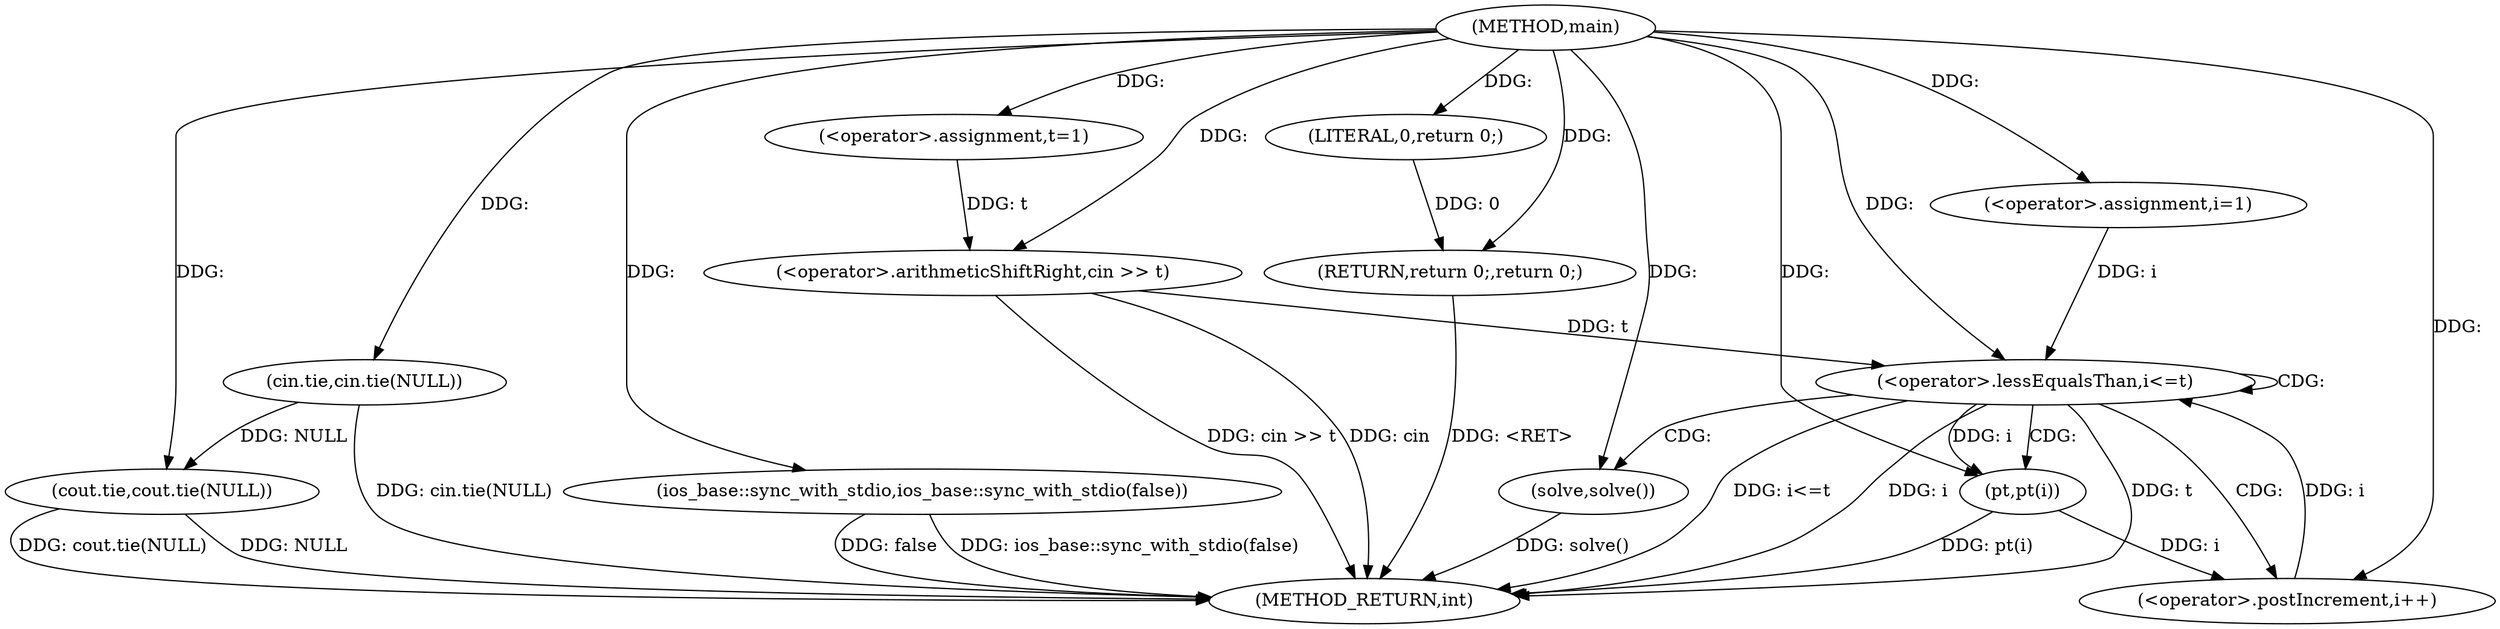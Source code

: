 digraph "main" {  
"1001329" [label = "(METHOD,main)" ]
"1001360" [label = "(METHOD_RETURN,int)" ]
"1001331" [label = "(ios_base::sync_with_stdio,ios_base::sync_with_stdio(false))" ]
"1001333" [label = "(cin.tie,cin.tie(NULL))" ]
"1001335" [label = "(cout.tie,cout.tie(NULL))" ]
"1001338" [label = "(<operator>.assignment,t=1)" ]
"1001341" [label = "(<operator>.arithmeticShiftRight,cin >> t)" ]
"1001358" [label = "(RETURN,return 0;,return 0;)" ]
"1001346" [label = "(<operator>.assignment,i=1)" ]
"1001349" [label = "(<operator>.lessEqualsThan,i<=t)" ]
"1001352" [label = "(<operator>.postIncrement,i++)" ]
"1001359" [label = "(LITERAL,0,return 0;)" ]
"1001355" [label = "(pt,pt(i))" ]
"1001357" [label = "(solve,solve())" ]
  "1001331" -> "1001360"  [ label = "DDG: ios_base::sync_with_stdio(false)"] 
  "1001333" -> "1001360"  [ label = "DDG: cin.tie(NULL)"] 
  "1001335" -> "1001360"  [ label = "DDG: NULL"] 
  "1001335" -> "1001360"  [ label = "DDG: cout.tie(NULL)"] 
  "1001341" -> "1001360"  [ label = "DDG: cin >> t"] 
  "1001349" -> "1001360"  [ label = "DDG: i"] 
  "1001349" -> "1001360"  [ label = "DDG: t"] 
  "1001349" -> "1001360"  [ label = "DDG: i<=t"] 
  "1001355" -> "1001360"  [ label = "DDG: pt(i)"] 
  "1001357" -> "1001360"  [ label = "DDG: solve()"] 
  "1001358" -> "1001360"  [ label = "DDG: <RET>"] 
  "1001341" -> "1001360"  [ label = "DDG: cin"] 
  "1001331" -> "1001360"  [ label = "DDG: false"] 
  "1001329" -> "1001338"  [ label = "DDG: "] 
  "1001359" -> "1001358"  [ label = "DDG: 0"] 
  "1001329" -> "1001358"  [ label = "DDG: "] 
  "1001329" -> "1001331"  [ label = "DDG: "] 
  "1001329" -> "1001333"  [ label = "DDG: "] 
  "1001333" -> "1001335"  [ label = "DDG: NULL"] 
  "1001329" -> "1001335"  [ label = "DDG: "] 
  "1001329" -> "1001341"  [ label = "DDG: "] 
  "1001338" -> "1001341"  [ label = "DDG: t"] 
  "1001329" -> "1001346"  [ label = "DDG: "] 
  "1001329" -> "1001359"  [ label = "DDG: "] 
  "1001346" -> "1001349"  [ label = "DDG: i"] 
  "1001352" -> "1001349"  [ label = "DDG: i"] 
  "1001329" -> "1001349"  [ label = "DDG: "] 
  "1001341" -> "1001349"  [ label = "DDG: t"] 
  "1001355" -> "1001352"  [ label = "DDG: i"] 
  "1001329" -> "1001352"  [ label = "DDG: "] 
  "1001329" -> "1001357"  [ label = "DDG: "] 
  "1001349" -> "1001355"  [ label = "DDG: i"] 
  "1001329" -> "1001355"  [ label = "DDG: "] 
  "1001349" -> "1001355"  [ label = "CDG: "] 
  "1001349" -> "1001357"  [ label = "CDG: "] 
  "1001349" -> "1001349"  [ label = "CDG: "] 
  "1001349" -> "1001352"  [ label = "CDG: "] 
}
